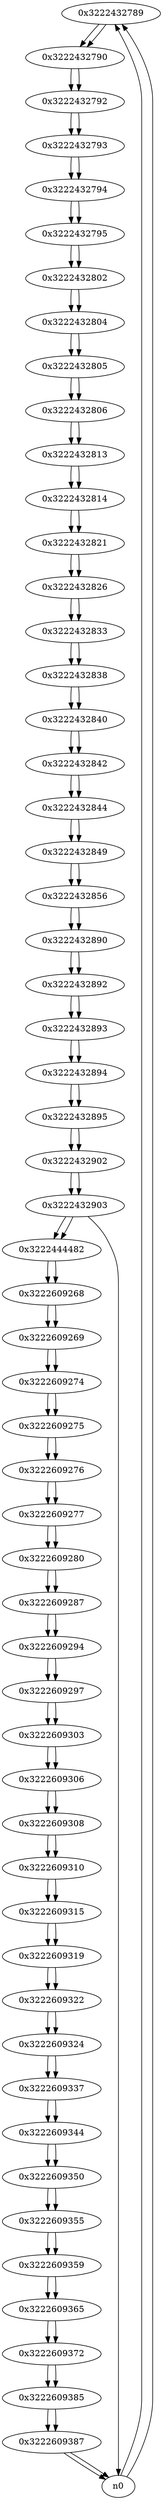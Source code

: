 digraph G{
/* nodes */
  n1 [label="0x3222432789"]
  n2 [label="0x3222432790"]
  n3 [label="0x3222432792"]
  n4 [label="0x3222432793"]
  n5 [label="0x3222432794"]
  n6 [label="0x3222432795"]
  n7 [label="0x3222432802"]
  n8 [label="0x3222432804"]
  n9 [label="0x3222432805"]
  n10 [label="0x3222432806"]
  n11 [label="0x3222432813"]
  n12 [label="0x3222432814"]
  n13 [label="0x3222432821"]
  n14 [label="0x3222432826"]
  n15 [label="0x3222432833"]
  n16 [label="0x3222432838"]
  n17 [label="0x3222432840"]
  n18 [label="0x3222432842"]
  n19 [label="0x3222432844"]
  n20 [label="0x3222432849"]
  n21 [label="0x3222432856"]
  n22 [label="0x3222432890"]
  n23 [label="0x3222432892"]
  n24 [label="0x3222432893"]
  n25 [label="0x3222432894"]
  n26 [label="0x3222432895"]
  n27 [label="0x3222432902"]
  n28 [label="0x3222432903"]
  n29 [label="0x3222444482"]
  n30 [label="0x3222609268"]
  n31 [label="0x3222609269"]
  n32 [label="0x3222609274"]
  n33 [label="0x3222609275"]
  n34 [label="0x3222609276"]
  n35 [label="0x3222609277"]
  n36 [label="0x3222609280"]
  n37 [label="0x3222609287"]
  n38 [label="0x3222609294"]
  n39 [label="0x3222609297"]
  n40 [label="0x3222609303"]
  n41 [label="0x3222609306"]
  n42 [label="0x3222609308"]
  n43 [label="0x3222609310"]
  n44 [label="0x3222609315"]
  n45 [label="0x3222609319"]
  n46 [label="0x3222609322"]
  n47 [label="0x3222609324"]
  n48 [label="0x3222609337"]
  n49 [label="0x3222609344"]
  n50 [label="0x3222609350"]
  n51 [label="0x3222609355"]
  n52 [label="0x3222609359"]
  n53 [label="0x3222609365"]
  n54 [label="0x3222609372"]
  n55 [label="0x3222609385"]
  n56 [label="0x3222609387"]
/* edges */
n1 -> n2;
n0 -> n1;
n0 -> n1;
n2 -> n3;
n1 -> n2;
n3 -> n4;
n2 -> n3;
n4 -> n5;
n3 -> n4;
n5 -> n6;
n4 -> n5;
n6 -> n7;
n5 -> n6;
n7 -> n8;
n6 -> n7;
n8 -> n9;
n7 -> n8;
n9 -> n10;
n8 -> n9;
n10 -> n11;
n9 -> n10;
n11 -> n12;
n10 -> n11;
n12 -> n13;
n11 -> n12;
n13 -> n14;
n12 -> n13;
n14 -> n15;
n13 -> n14;
n15 -> n16;
n14 -> n15;
n16 -> n17;
n15 -> n16;
n17 -> n18;
n16 -> n17;
n18 -> n19;
n17 -> n18;
n19 -> n20;
n18 -> n19;
n20 -> n21;
n19 -> n20;
n21 -> n22;
n20 -> n21;
n22 -> n23;
n21 -> n22;
n23 -> n24;
n22 -> n23;
n24 -> n25;
n23 -> n24;
n25 -> n26;
n24 -> n25;
n26 -> n27;
n25 -> n26;
n27 -> n28;
n26 -> n27;
n28 -> n29;
n28 -> n0;
n27 -> n28;
n29 -> n30;
n28 -> n29;
n30 -> n31;
n29 -> n30;
n31 -> n32;
n30 -> n31;
n32 -> n33;
n31 -> n32;
n33 -> n34;
n32 -> n33;
n34 -> n35;
n33 -> n34;
n35 -> n36;
n34 -> n35;
n36 -> n37;
n35 -> n36;
n37 -> n38;
n36 -> n37;
n38 -> n39;
n37 -> n38;
n39 -> n40;
n38 -> n39;
n40 -> n41;
n39 -> n40;
n41 -> n42;
n40 -> n41;
n42 -> n43;
n41 -> n42;
n43 -> n44;
n42 -> n43;
n44 -> n45;
n43 -> n44;
n45 -> n46;
n44 -> n45;
n46 -> n47;
n45 -> n46;
n47 -> n48;
n46 -> n47;
n48 -> n49;
n47 -> n48;
n49 -> n50;
n48 -> n49;
n50 -> n51;
n49 -> n50;
n51 -> n52;
n50 -> n51;
n52 -> n53;
n51 -> n52;
n53 -> n54;
n52 -> n53;
n54 -> n55;
n53 -> n54;
n55 -> n56;
n54 -> n55;
n56 -> n0;
n56 -> n0;
n55 -> n56;
}
